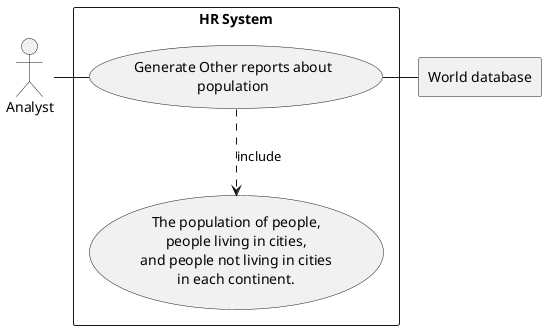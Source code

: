 @startuml
@startuml

actor Analys as "Analyst"

rectangle WorldDB as "World database"

rectangle "HR System" {
    usecase UC1 as "Generate Other reports about
                    population"

    usecase UC2 as "The population of people,
    people living in cities,
    and people not living in cities
    in each continent."

    Analys - UC1
    UC1 ..> UC2 : include
    UC1 - WorldDB
}
@enduml


//d123